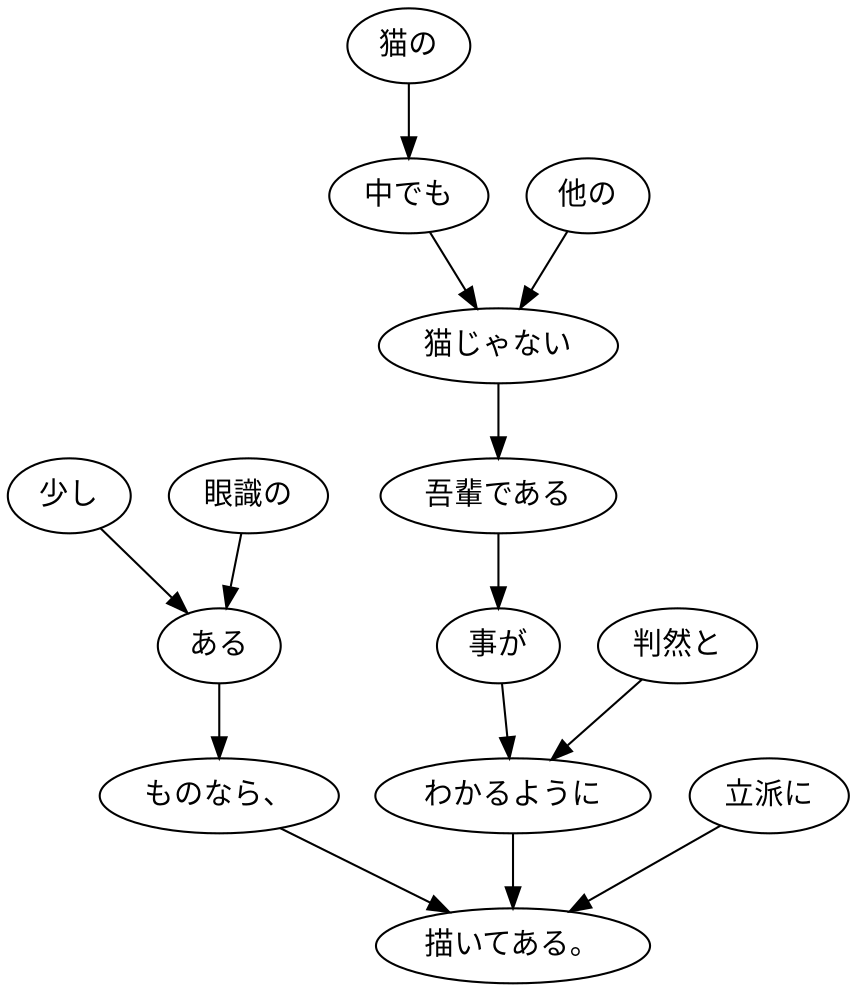 digraph graph351 {
	node0 [label="少し"];
	node1 [label="眼識の"];
	node2 [label="ある"];
	node3 [label="ものなら、"];
	node4 [label="猫の"];
	node5 [label="中でも"];
	node6 [label="他の"];
	node7 [label="猫じゃない"];
	node8 [label="吾輩である"];
	node9 [label="事が"];
	node10 [label="判然と"];
	node11 [label="わかるように"];
	node12 [label="立派に"];
	node13 [label="描いてある。"];
	node0 -> node2;
	node1 -> node2;
	node2 -> node3;
	node3 -> node13;
	node4 -> node5;
	node5 -> node7;
	node6 -> node7;
	node7 -> node8;
	node8 -> node9;
	node9 -> node11;
	node10 -> node11;
	node11 -> node13;
	node12 -> node13;
}
